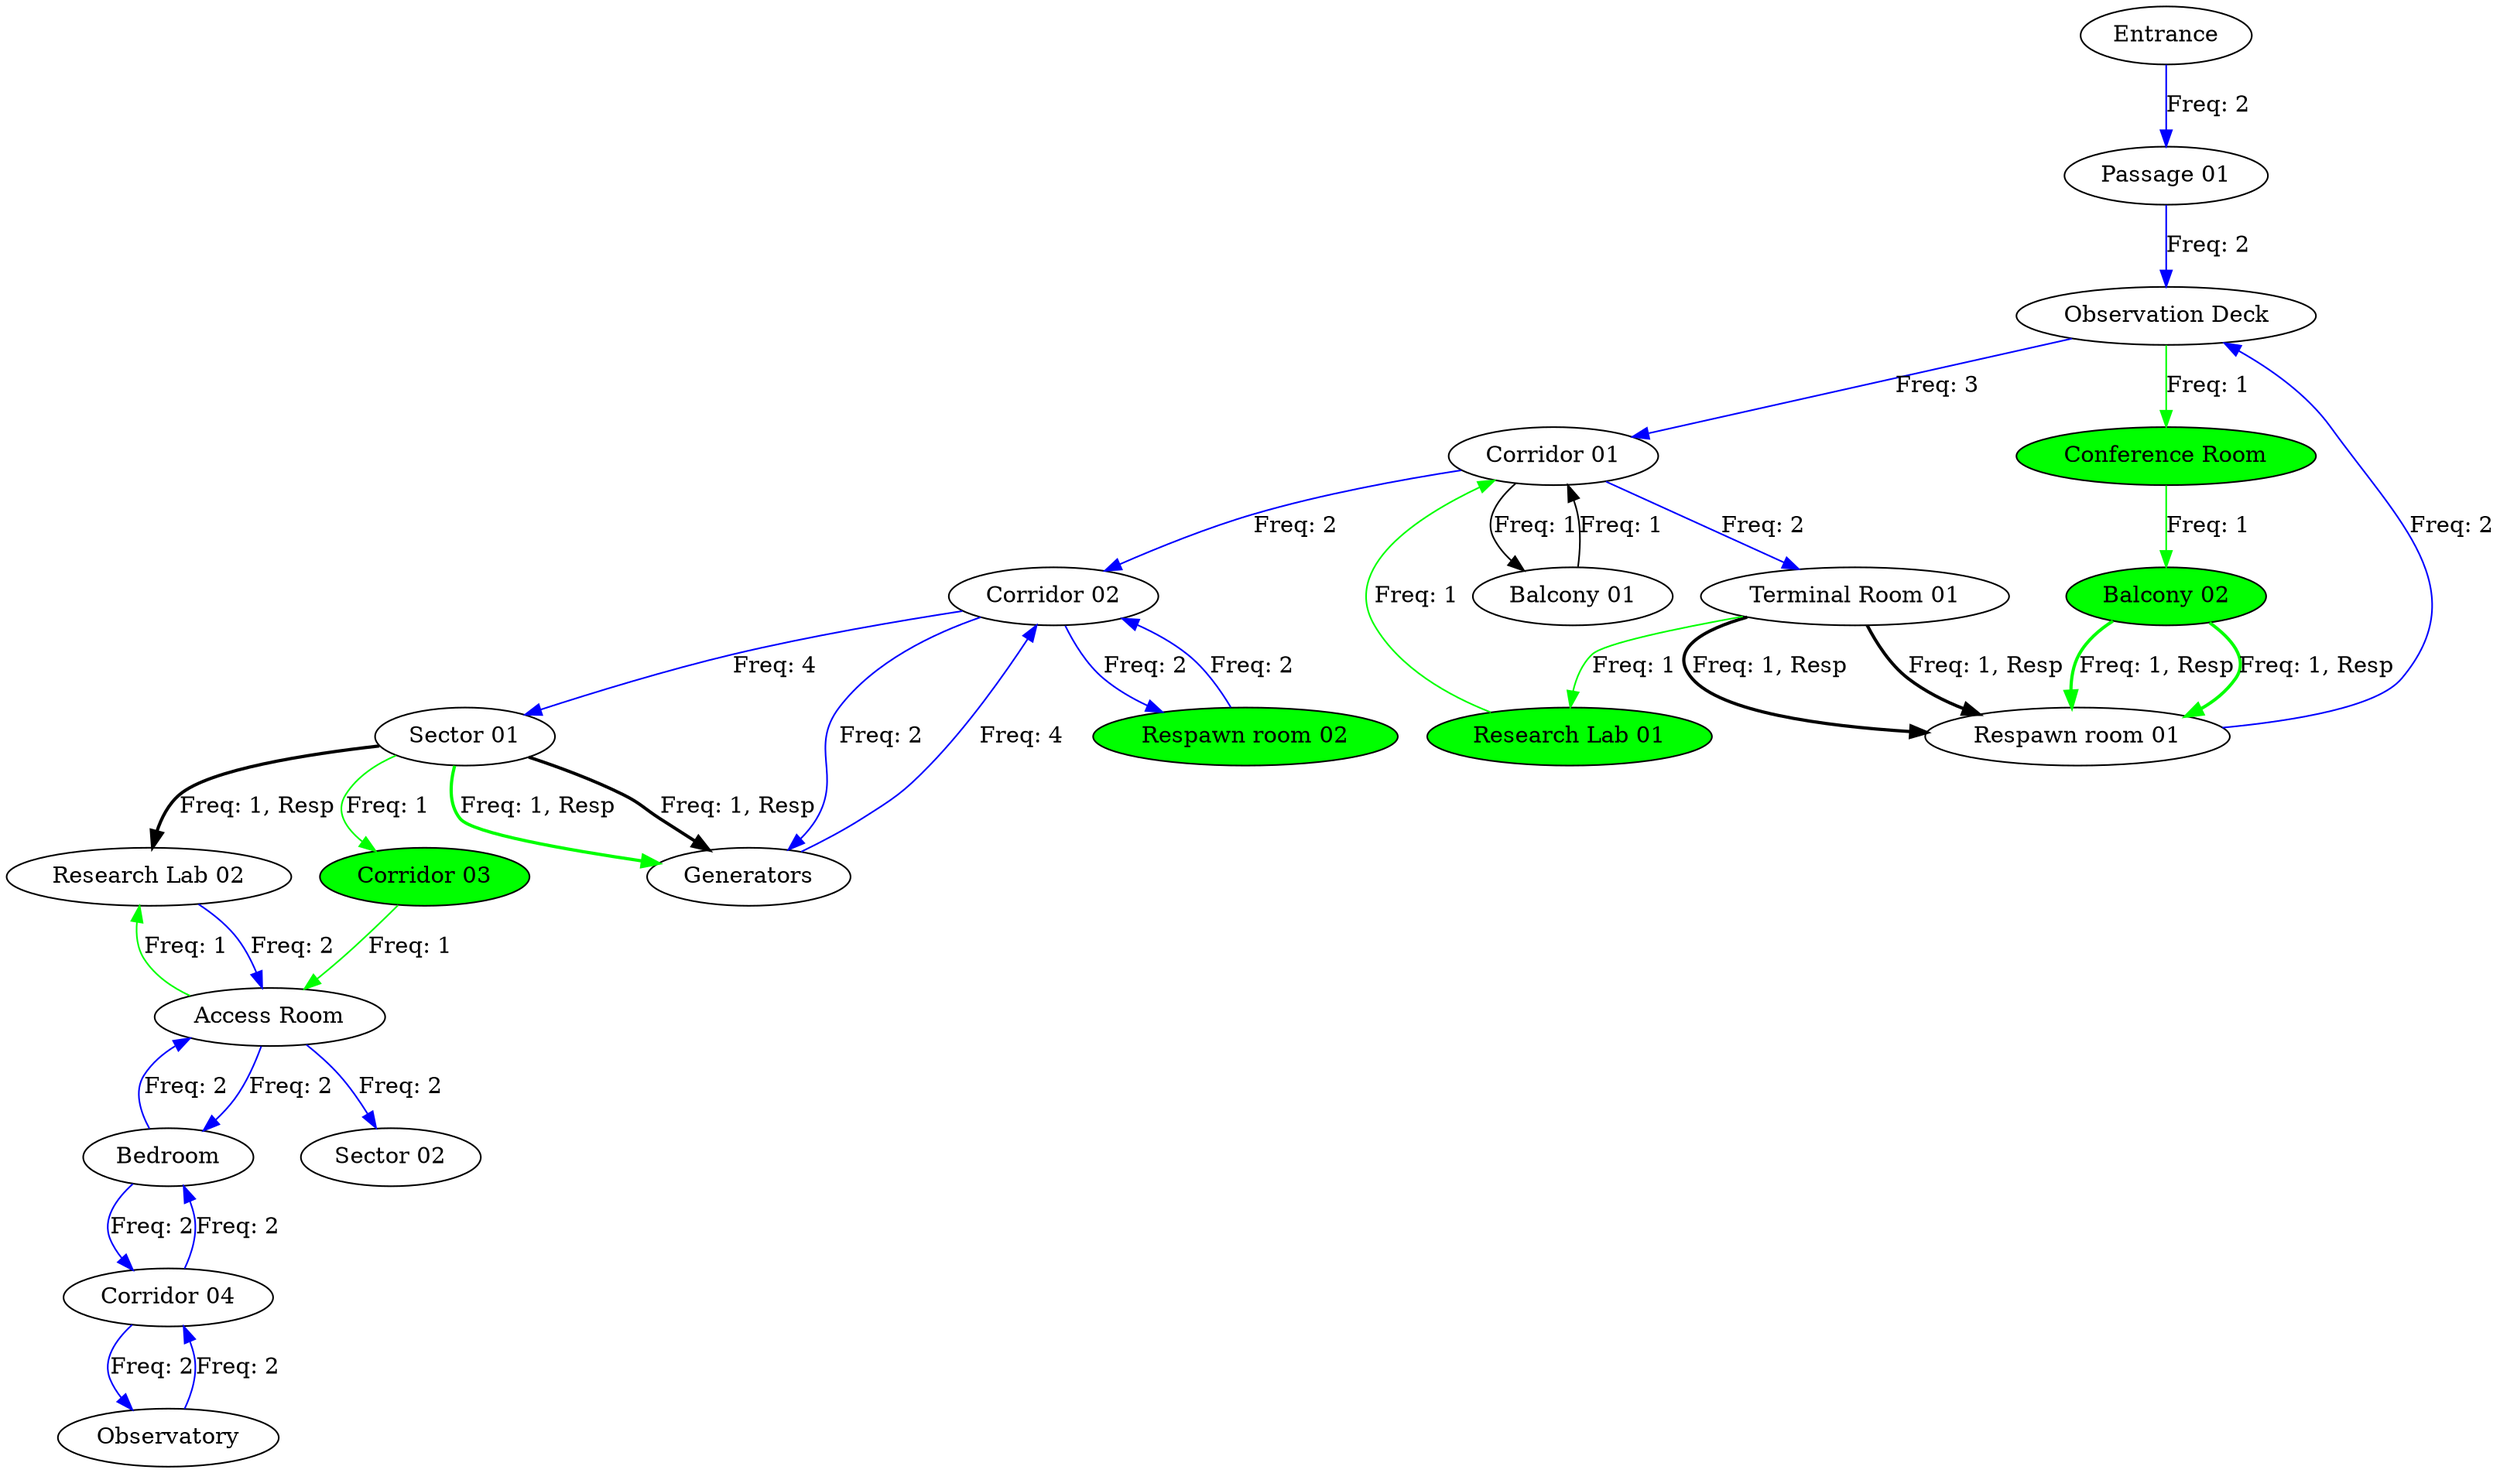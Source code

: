 // ['Gats Test 1', 'Gats Test 2']
digraph {
	Entrance [label=Entrance]
	"Passage 01" [label="Passage 01"]
	"Observation Deck" [label="Observation Deck"]
	"Corridor 01" [label="Corridor 01"]
	"Terminal Room 01" [label="Terminal Room 01"]
	"Respawn room 01" [label="Respawn room 01"]
	"Balcony 01" [label="Balcony 01"]
	"Corridor 02" [label="Corridor 02"]
	"Sector 01" [label="Sector 01"]
	Generators [label=Generators]
	"Research Lab 02" [label="Research Lab 02"]
	"Access Room" [label="Access Room"]
	Bedroom [label=Bedroom]
	"Corridor 04" [label="Corridor 04"]
	Observatory [label=Observatory]
	"Sector 02" [label="Sector 02"]
	"Conference Room" [label="Conference Room" fillcolor=green style=filled]
	"Balcony 02" [label="Balcony 02" fillcolor=green style=filled]
	"Research Lab 01" [label="Research Lab 01" fillcolor=green style=filled]
	"Respawn room 02" [label="Respawn room 02" fillcolor=green style=filled]
	"Corridor 03" [label="Corridor 03" fillcolor=green style=filled]
	Entrance -> "Passage 01" [label="Freq: 2" color=blue constraint=true]
	"Passage 01" -> "Observation Deck" [label="Freq: 2" color=blue constraint=true]
	"Observation Deck" -> "Corridor 01" [label="Freq: 3" color=blue constraint=true]
	"Corridor 01" -> "Terminal Room 01" [label="Freq: 2" color=blue constraint=true]
	"Terminal Room 01" -> "Respawn room 01" [label="Freq: 1, Resp" color=black constraint=true style=bold]
	"Terminal Room 01" -> "Respawn room 01" [label="Freq: 1, Resp" color=black constraint=true style=bold]
	"Respawn room 01" -> "Observation Deck" [label="Freq: 2" color=blue constraint=true]
	"Corridor 01" -> "Balcony 01" [label="Freq: 1" color=black constraint=true]
	"Balcony 01" -> "Corridor 01" [label="Freq: 1" color=black constraint=true]
	"Corridor 01" -> "Corridor 02" [label="Freq: 2" color=blue constraint=true]
	"Corridor 02" -> "Sector 01" [label="Freq: 4" color=blue constraint=true]
	"Sector 01" -> Generators [label="Freq: 1, Resp" color=black constraint=true style=bold]
	Generators -> "Corridor 02" [label="Freq: 4" color=blue constraint=true]
	"Sector 01" -> "Research Lab 02" [label="Freq: 1, Resp" color=black constraint=true style=bold]
	"Research Lab 02" -> "Access Room" [label="Freq: 2" color=blue constraint=true]
	"Access Room" -> Bedroom [label="Freq: 2" color=blue constraint=true]
	Bedroom -> "Corridor 04" [label="Freq: 2" color=blue constraint=true]
	"Corridor 04" -> Observatory [label="Freq: 2" color=blue constraint=true]
	Observatory -> "Corridor 04" [label="Freq: 2" color=blue constraint=true]
	"Corridor 04" -> Bedroom [label="Freq: 2" color=blue constraint=true]
	Bedroom -> "Access Room" [label="Freq: 2" color=blue constraint=true]
	"Access Room" -> "Sector 02" [label="Freq: 2" color=blue constraint=true]
	"Observation Deck" -> "Conference Room" [label="Freq: 1" color=green constraint=true]
	"Conference Room" -> "Balcony 02" [label="Freq: 1" color=green constraint=true]
	"Balcony 02" -> "Respawn room 01" [label="Freq: 1, Resp" color=green constraint=true style=bold]
	"Balcony 02" -> "Respawn room 01" [label="Freq: 1, Resp" color=green constraint=true style=bold]
	"Terminal Room 01" -> "Research Lab 01" [label="Freq: 1" color=green constraint=true]
	"Research Lab 01" -> "Corridor 01" [label="Freq: 1" color=green constraint=true]
	"Corridor 02" -> "Respawn room 02" [label="Freq: 2" color=blue constraint=true]
	"Respawn room 02" -> "Corridor 02" [label="Freq: 2" color=blue constraint=true]
	"Corridor 02" -> Generators [label="Freq: 2" color=blue constraint=true]
	"Sector 01" -> Generators [label="Freq: 1, Resp" color=green constraint=true style=bold]
	"Sector 01" -> "Corridor 03" [label="Freq: 1" color=green constraint=true]
	"Corridor 03" -> "Access Room" [label="Freq: 1" color=green constraint=true]
	"Access Room" -> "Research Lab 02" [label="Freq: 1" color=green constraint=true]
}
